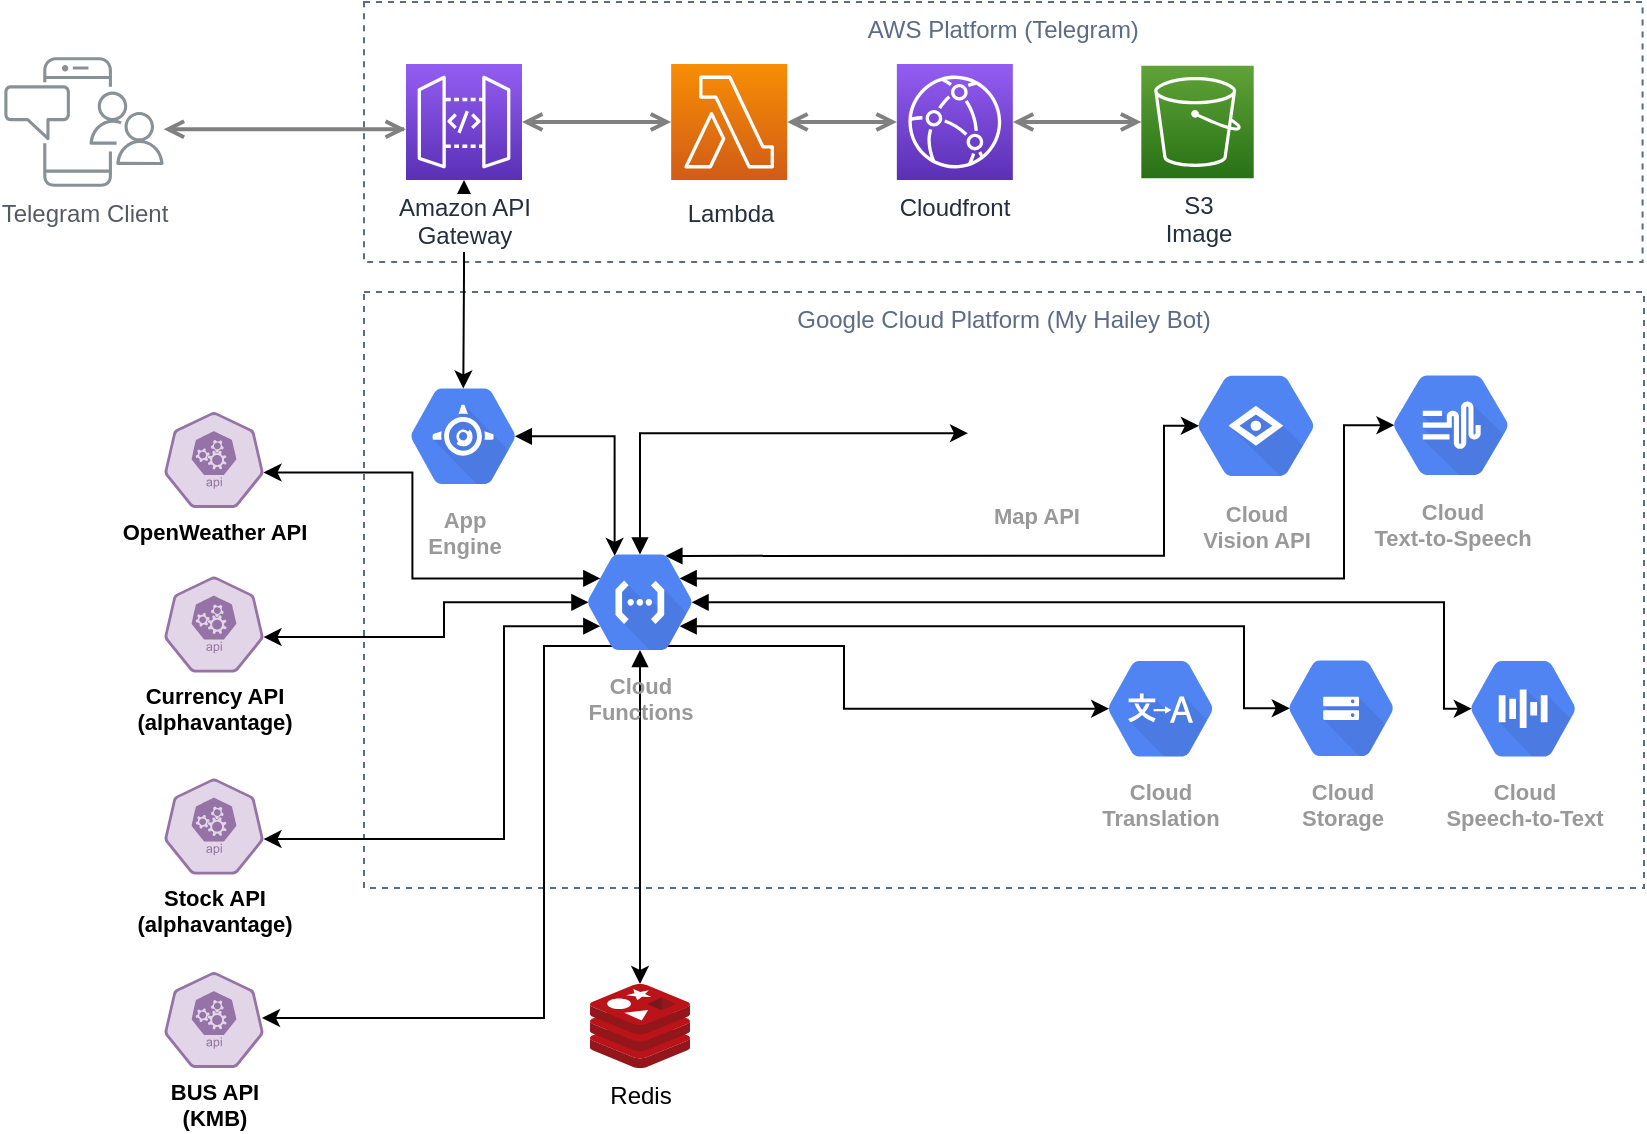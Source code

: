 <mxfile version="12.6.2" type="github"><diagram id="Ht1M8jgEwFfnCIfOTk4-" name="Page-1"><mxGraphModel dx="1654" dy="704" grid="1" gridSize="10" guides="1" tooltips="1" connect="1" arrows="1" fold="1" page="1" pageScale="1" pageWidth="1169" pageHeight="827" math="0" shadow="0"><root><mxCell id="0"/><mxCell id="1" parent="0"/><mxCell id="HC0jMLrDQDKYRqU0IUTr-76" value="Google Cloud Platform (My Hailey Bot)" style="fillColor=none;strokeColor=#5A6C86;dashed=1;verticalAlign=top;fontStyle=0;fontColor=#5A6C86;" vertex="1" parent="1"><mxGeometry x="200" y="170" width="640" height="298" as="geometry"/></mxCell><mxCell id="HC0jMLrDQDKYRqU0IUTr-74" value="AWS Platform (Telegram)" style="fillColor=none;strokeColor=#5A6C86;dashed=1;verticalAlign=top;fontStyle=0;fontColor=#5A6C86;" vertex="1" parent="1"><mxGeometry x="200" y="25" width="639.29" height="130" as="geometry"/></mxCell><mxCell id="UEzPUAAOIrF-is8g5C7q-127" style="edgeStyle=orthogonalEdgeStyle;rounded=0;orthogonalLoop=1;jettySize=auto;html=1;startArrow=open;startFill=0;endArrow=open;endFill=0;strokeWidth=2;strokeColor=#808080;" parent="1" source="UEzPUAAOIrF-is8g5C7q-110" target="UEzPUAAOIrF-is8g5C7q-114" edge="1"><mxGeometry relative="1" as="geometry"><Array as="points"><mxPoint x="220" y="88.6"/><mxPoint x="220" y="88.6"/></Array></mxGeometry></mxCell><mxCell id="UEzPUAAOIrF-is8g5C7q-110" value="Telegram Client" style="outlineConnect=0;gradientColor=none;fontColor=#545B64;strokeColor=none;fillColor=#879196;dashed=0;verticalLabelPosition=bottom;verticalAlign=top;align=center;html=1;fontSize=12;fontStyle=0;aspect=fixed;shape=mxgraph.aws4.illustration_notification;pointerEvents=1;labelBackgroundColor=#ffffff;" parent="1" vertex="1"><mxGeometry x="20" y="52.6" width="80" height="64.8" as="geometry"/></mxCell><mxCell id="HC0jMLrDQDKYRqU0IUTr-7" value="Cloud&#10;Storage" style="html=1;fillColor=#5184F3;strokeColor=none;verticalAlign=top;labelPosition=center;verticalLabelPosition=bottom;align=center;spacingTop=-6;fontSize=11;fontStyle=1;fontColor=#999999;shape=mxgraph.gcp2.hexIcon;prIcon=cloud_storage" vertex="1" parent="1"><mxGeometry x="649" y="343" width="79.285" height="70.275" as="geometry"/></mxCell><mxCell id="HC0jMLrDQDKYRqU0IUTr-9" value="Cloud&#10;Vision API" style="html=1;fillColor=#5184F3;strokeColor=none;verticalAlign=top;labelPosition=center;verticalLabelPosition=bottom;align=center;spacingTop=-6;fontSize=11;fontStyle=1;fontColor=#999999;shape=mxgraph.gcp2.hexIcon;prIcon=cloud_vision_api" vertex="1" parent="1"><mxGeometry x="602.07" y="200.0" width="87.93" height="73.83" as="geometry"/></mxCell><mxCell id="HC0jMLrDQDKYRqU0IUTr-10" value="Cloud&#10;Speech-to-Text" style="html=1;fillColor=#5184F3;strokeColor=none;verticalAlign=top;labelPosition=center;verticalLabelPosition=bottom;align=center;spacingTop=-6;fontSize=11;fontStyle=1;fontColor=#999999;shape=mxgraph.gcp2.hexIcon;prIcon=cloud_speech_api" vertex="1" parent="1"><mxGeometry x="740.004" y="343.222" width="79.285" height="70.275" as="geometry"/></mxCell><mxCell id="HC0jMLrDQDKYRqU0IUTr-12" value="Cloud&lt;br&gt;Translation" style="html=1;fillColor=#5184F3;strokeColor=none;verticalAlign=top;labelPosition=center;verticalLabelPosition=bottom;align=center;spacingTop=-6;fontSize=11;fontStyle=1;fontColor=#999999;shape=mxgraph.gcp2.hexIcon;prIcon=cloud_translation_api" vertex="1" parent="1"><mxGeometry x="558.711" y="343.219" width="79.285" height="70.275" as="geometry"/></mxCell><mxCell id="HC0jMLrDQDKYRqU0IUTr-13" value="Cloud&#10;Text-to-Speech" style="html=1;fillColor=#5184F3;strokeColor=none;verticalAlign=top;labelPosition=center;verticalLabelPosition=bottom;align=center;spacingTop=-6;fontSize=11;fontStyle=1;fontColor=#999999;shape=mxgraph.gcp2.hexIcon;prIcon=cloud_text_to_speech" vertex="1" parent="1"><mxGeometry x="700" y="200" width="87" height="73.21" as="geometry"/></mxCell><mxCell id="HC0jMLrDQDKYRqU0IUTr-68" style="edgeStyle=orthogonalEdgeStyle;rounded=0;orthogonalLoop=1;jettySize=auto;html=1;exitX=0.825;exitY=0.5;exitDx=0;exitDy=0;exitPerimeter=0;entryX=0.34;entryY=0.17;entryDx=0;entryDy=0;entryPerimeter=0;startArrow=block;startFill=1;" edge="1" parent="1" source="HC0jMLrDQDKYRqU0IUTr-17" target="HC0jMLrDQDKYRqU0IUTr-18"><mxGeometry relative="1" as="geometry"/></mxCell><mxCell id="HC0jMLrDQDKYRqU0IUTr-17" value="App&#10;Engine" style="html=1;fillColor=#5184F3;strokeColor=none;verticalAlign=top;labelPosition=center;verticalLabelPosition=bottom;align=center;spacingTop=-6;fontSize=11;fontStyle=1;fontColor=#999999;shape=mxgraph.gcp2.hexIcon;prIcon=app_engine" vertex="1" parent="1"><mxGeometry x="210.0" y="207.004" width="79.285" height="70.275" as="geometry"/></mxCell><mxCell id="HC0jMLrDQDKYRqU0IUTr-36" style="edgeStyle=orthogonalEdgeStyle;rounded=0;orthogonalLoop=1;jettySize=auto;html=1;exitX=0.66;exitY=0.17;exitDx=0;exitDy=0;exitPerimeter=0;entryX=0.175;entryY=0.5;entryDx=0;entryDy=0;entryPerimeter=0;startArrow=block;startFill=1;" edge="1" parent="1" source="HC0jMLrDQDKYRqU0IUTr-18" target="HC0jMLrDQDKYRqU0IUTr-9"><mxGeometry relative="1" as="geometry"><Array as="points"><mxPoint x="600" y="302"/><mxPoint x="600" y="237"/></Array></mxGeometry></mxCell><mxCell id="HC0jMLrDQDKYRqU0IUTr-37" style="edgeStyle=orthogonalEdgeStyle;rounded=0;orthogonalLoop=1;jettySize=auto;html=1;exitX=0.825;exitY=0.5;exitDx=0;exitDy=0;exitPerimeter=0;entryX=0.175;entryY=0.5;entryDx=0;entryDy=0;entryPerimeter=0;startArrow=block;startFill=1;" edge="1" parent="1" source="HC0jMLrDQDKYRqU0IUTr-18" target="HC0jMLrDQDKYRqU0IUTr-10"><mxGeometry relative="1" as="geometry"><Array as="points"><mxPoint x="740" y="325"/><mxPoint x="740" y="378"/></Array></mxGeometry></mxCell><mxCell id="HC0jMLrDQDKYRqU0IUTr-38" style="edgeStyle=orthogonalEdgeStyle;rounded=0;orthogonalLoop=1;jettySize=auto;html=1;exitX=0.75;exitY=0.33;exitDx=0;exitDy=0;exitPerimeter=0;entryX=0.175;entryY=0.5;entryDx=0;entryDy=0;entryPerimeter=0;startArrow=block;startFill=1;" edge="1" parent="1" source="HC0jMLrDQDKYRqU0IUTr-18" target="HC0jMLrDQDKYRqU0IUTr-13"><mxGeometry relative="1" as="geometry"><Array as="points"><mxPoint x="690" y="313"/><mxPoint x="690" y="237"/></Array></mxGeometry></mxCell><mxCell id="HC0jMLrDQDKYRqU0IUTr-39" style="edgeStyle=orthogonalEdgeStyle;rounded=0;orthogonalLoop=1;jettySize=auto;html=1;exitX=0.66;exitY=0.83;exitDx=0;exitDy=0;exitPerimeter=0;entryX=0.175;entryY=0.5;entryDx=0;entryDy=0;entryPerimeter=0;startArrow=block;startFill=1;" edge="1" parent="1" source="HC0jMLrDQDKYRqU0IUTr-18" target="HC0jMLrDQDKYRqU0IUTr-12"><mxGeometry relative="1" as="geometry"><Array as="points"><mxPoint x="350" y="347"/><mxPoint x="440" y="347"/><mxPoint x="440" y="379"/></Array></mxGeometry></mxCell><mxCell id="HC0jMLrDQDKYRqU0IUTr-40" style="edgeStyle=orthogonalEdgeStyle;rounded=0;orthogonalLoop=1;jettySize=auto;html=1;exitX=0.75;exitY=0.67;exitDx=0;exitDy=0;exitPerimeter=0;entryX=0.175;entryY=0.5;entryDx=0;entryDy=0;entryPerimeter=0;startArrow=block;startFill=1;" edge="1" parent="1" source="HC0jMLrDQDKYRqU0IUTr-18" target="HC0jMLrDQDKYRqU0IUTr-7"><mxGeometry relative="1" as="geometry"><Array as="points"><mxPoint x="640" y="337"/><mxPoint x="640" y="378"/></Array></mxGeometry></mxCell><mxCell id="HC0jMLrDQDKYRqU0IUTr-52" style="edgeStyle=orthogonalEdgeStyle;rounded=0;orthogonalLoop=1;jettySize=auto;html=1;exitX=0.5;exitY=0.84;exitDx=0;exitDy=0;exitPerimeter=0;startArrow=block;startFill=1;" edge="1" parent="1" source="HC0jMLrDQDKYRqU0IUTr-18" target="HC0jMLrDQDKYRqU0IUTr-50"><mxGeometry relative="1" as="geometry"><Array as="points"><mxPoint x="338" y="430"/><mxPoint x="338" y="430"/></Array></mxGeometry></mxCell><mxCell id="HC0jMLrDQDKYRqU0IUTr-43" value="Map API" style="shape=image;html=1;verticalAlign=top;verticalLabelPosition=bottom;imageAspect=0;aspect=fixed;image=https://cdn4.iconfinder.com/data/icons/small-n-flat/24/map-128.png;fontSize=11;fontColor=#999999;fontStyle=1;strokeColor=none;fillColor=#5184F3;spacingTop=-6;" vertex="1" parent="1"><mxGeometry x="502" y="206.6" width="68" height="68" as="geometry"/></mxCell><mxCell id="HC0jMLrDQDKYRqU0IUTr-50" value="Redis" style="aspect=fixed;html=1;points=[];align=center;image;fontSize=12;image=img/lib/mscae/Cache_Redis_Product.svg;" vertex="1" parent="1"><mxGeometry x="313" y="516" width="50" height="42" as="geometry"/></mxCell><mxCell id="UEzPUAAOIrF-is8g5C7q-113" value="Lambda" style="outlineConnect=0;fontColor=#232F3E;gradientColor=#F78E04;gradientDirection=north;fillColor=#D05C17;strokeColor=#ffffff;dashed=0;verticalLabelPosition=bottom;verticalAlign=top;align=center;html=1;fontSize=12;fontStyle=0;aspect=fixed;shape=mxgraph.aws4.resourceIcon;resIcon=mxgraph.aws4.lambda;labelBackgroundColor=#ffffff;spacingTop=3;" parent="1" vertex="1"><mxGeometry x="353.582" y="56.0" width="58" height="58" as="geometry"/></mxCell><mxCell id="HC0jMLrDQDKYRqU0IUTr-80" style="edgeStyle=orthogonalEdgeStyle;rounded=0;orthogonalLoop=1;jettySize=auto;html=1;entryX=0.5;entryY=0.16;entryDx=0;entryDy=0;entryPerimeter=0;startArrow=block;startFill=1;" edge="1" parent="1" source="UEzPUAAOIrF-is8g5C7q-114" target="HC0jMLrDQDKYRqU0IUTr-17"><mxGeometry relative="1" as="geometry"/></mxCell><mxCell id="UEzPUAAOIrF-is8g5C7q-114" value="Amazon API&lt;br&gt;Gateway&lt;br&gt;" style="outlineConnect=0;fontColor=#232F3E;gradientColor=#945DF2;gradientDirection=north;fillColor=#5A30B5;strokeColor=#ffffff;dashed=0;verticalLabelPosition=bottom;verticalAlign=top;align=center;html=1;fontSize=12;fontStyle=0;aspect=fixed;shape=mxgraph.aws4.resourceIcon;resIcon=mxgraph.aws4.api_gateway;labelBackgroundColor=#ffffff;" parent="1" vertex="1"><mxGeometry x="221.0" y="56.0" width="58" height="58" as="geometry"/></mxCell><mxCell id="HC0jMLrDQDKYRqU0IUTr-20" value="S3&lt;br&gt;Image" style="outlineConnect=0;fontColor=#232F3E;gradientColor=#60A337;gradientDirection=north;fillColor=#277116;strokeColor=#ffffff;dashed=0;verticalLabelPosition=bottom;verticalAlign=top;align=center;html=1;fontSize=12;fontStyle=0;aspect=fixed;shape=mxgraph.aws4.resourceIcon;resIcon=mxgraph.aws4.s3;" vertex="1" parent="1"><mxGeometry x="588.66" y="56.9" width="56.2" height="56.2" as="geometry"/></mxCell><mxCell id="HC0jMLrDQDKYRqU0IUTr-22" value="Cloudfront" style="outlineConnect=0;fontColor=#232F3E;gradientColor=#945DF2;gradientDirection=north;fillColor=#5A30B5;strokeColor=#ffffff;dashed=0;verticalLabelPosition=bottom;verticalAlign=top;align=center;html=1;fontSize=12;fontStyle=0;aspect=fixed;shape=mxgraph.aws4.resourceIcon;resIcon=mxgraph.aws4.cloudfront;" vertex="1" parent="1"><mxGeometry x="466.418" y="56.0" width="58" height="58" as="geometry"/></mxCell><mxCell id="UEzPUAAOIrF-is8g5C7q-126" style="edgeStyle=orthogonalEdgeStyle;rounded=0;orthogonalLoop=1;jettySize=auto;html=1;startArrow=open;startFill=0;endArrow=open;endFill=0;strokeWidth=2;strokeColor=#808080;" parent="1" source="UEzPUAAOIrF-is8g5C7q-113" target="UEzPUAAOIrF-is8g5C7q-114" edge="1"><mxGeometry relative="1" as="geometry"/></mxCell><mxCell id="HC0jMLrDQDKYRqU0IUTr-26" style="rounded=0;orthogonalLoop=1;jettySize=auto;html=1;startArrow=open;startFill=0;strokeColor=#808080;strokeWidth=2;endFill=0;endArrow=open;" edge="1" parent="1" source="UEzPUAAOIrF-is8g5C7q-113" target="HC0jMLrDQDKYRqU0IUTr-22"><mxGeometry relative="1" as="geometry"/></mxCell><mxCell id="HC0jMLrDQDKYRqU0IUTr-27" value="" style="edgeStyle=orthogonalEdgeStyle;rounded=0;orthogonalLoop=1;jettySize=auto;html=1;strokeColor=#808080;strokeWidth=2;endFill=0;endArrow=open;startFill=0;startArrow=open;" edge="1" parent="1" source="HC0jMLrDQDKYRqU0IUTr-22" target="HC0jMLrDQDKYRqU0IUTr-20"><mxGeometry relative="1" as="geometry"/></mxCell><mxCell id="HC0jMLrDQDKYRqU0IUTr-59" value="&lt;br&gt;&lt;br&gt;&lt;br&gt;&lt;br&gt;OpenWeather API" style="html=1;whitespace=wrap;fillColor=#e1d5e7;strokeColor=#9673a6;points=[[0.005,0.63,0],[0.1,0.2,0],[0.9,0.2,0],[0.5,0,0],[0.995,0.63,0],[0.72,0.99,0],[0.5,1,0],[0.28,0.99,0]];shape=mxgraph.kubernetes.icon;prIcon=api;fontSize=11;fontStyle=1;verticalAlign=top;spacingTop=-6;" vertex="1" parent="1"><mxGeometry x="100" y="230.0" width="50" height="48" as="geometry"/></mxCell><mxCell id="HC0jMLrDQDKYRqU0IUTr-62" value="&lt;br&gt;&lt;br&gt;&lt;br&gt;&lt;br&gt;Currency API&lt;br&gt;(alphavantage)" style="html=1;whitespace=wrap;fillColor=#e1d5e7;strokeColor=#9673a6;points=[[0.005,0.63,0],[0.1,0.2,0],[0.9,0.2,0],[0.5,0,0],[0.995,0.63,0],[0.72,0.99,0],[0.5,1,0],[0.28,0.99,0]];shape=mxgraph.kubernetes.icon;prIcon=api;fontSize=11;fontStyle=1;verticalAlign=top;spacingTop=-6;" vertex="1" parent="1"><mxGeometry x="100" y="312.27" width="50" height="48" as="geometry"/></mxCell><mxCell id="HC0jMLrDQDKYRqU0IUTr-63" value="&lt;br&gt;&lt;br&gt;&lt;br&gt;&lt;br&gt;Stock API&lt;br&gt;(alphavantage)" style="html=1;whitespace=wrap;fillColor=#e1d5e7;strokeColor=#9673a6;points=[[0.005,0.63,0],[0.1,0.2,0],[0.9,0.2,0],[0.5,0,0],[0.995,0.63,0],[0.72,0.99,0],[0.5,1,0],[0.28,0.99,0]];shape=mxgraph.kubernetes.icon;prIcon=api;fontSize=11;fontStyle=1;verticalAlign=top;spacingTop=-6;" vertex="1" parent="1"><mxGeometry x="100" y="413.28" width="50" height="48" as="geometry"/></mxCell><mxCell id="HC0jMLrDQDKYRqU0IUTr-67" style="edgeStyle=orthogonalEdgeStyle;rounded=0;orthogonalLoop=1;jettySize=auto;html=1;exitX=0.5;exitY=0.16;exitDx=0;exitDy=0;exitPerimeter=0;entryX=0;entryY=0.5;entryDx=0;entryDy=0;startArrow=block;startFill=1;" edge="1" parent="1" source="HC0jMLrDQDKYRqU0IUTr-18" target="HC0jMLrDQDKYRqU0IUTr-43"><mxGeometry relative="1" as="geometry"><Array as="points"><mxPoint x="338" y="241"/></Array></mxGeometry></mxCell><mxCell id="HC0jMLrDQDKYRqU0IUTr-70" style="edgeStyle=orthogonalEdgeStyle;rounded=0;orthogonalLoop=1;jettySize=auto;html=1;exitX=0.25;exitY=0.33;exitDx=0;exitDy=0;exitPerimeter=0;entryX=0.995;entryY=0.63;entryDx=0;entryDy=0;entryPerimeter=0;startArrow=block;startFill=1;" edge="1" parent="1" source="HC0jMLrDQDKYRqU0IUTr-18" target="HC0jMLrDQDKYRqU0IUTr-59"><mxGeometry relative="1" as="geometry"/></mxCell><mxCell id="HC0jMLrDQDKYRqU0IUTr-71" style="edgeStyle=orthogonalEdgeStyle;rounded=0;orthogonalLoop=1;jettySize=auto;html=1;exitX=0.175;exitY=0.5;exitDx=0;exitDy=0;exitPerimeter=0;entryX=0.995;entryY=0.63;entryDx=0;entryDy=0;entryPerimeter=0;startArrow=block;startFill=1;" edge="1" parent="1" source="HC0jMLrDQDKYRqU0IUTr-18" target="HC0jMLrDQDKYRqU0IUTr-62"><mxGeometry relative="1" as="geometry"><Array as="points"><mxPoint x="240" y="325"/><mxPoint x="240" y="343"/></Array></mxGeometry></mxCell><mxCell id="HC0jMLrDQDKYRqU0IUTr-72" style="edgeStyle=orthogonalEdgeStyle;rounded=0;orthogonalLoop=1;jettySize=auto;html=1;exitX=0.25;exitY=0.67;exitDx=0;exitDy=0;exitPerimeter=0;entryX=0.995;entryY=0.63;entryDx=0;entryDy=0;entryPerimeter=0;startArrow=block;startFill=1;" edge="1" parent="1" source="HC0jMLrDQDKYRqU0IUTr-18" target="HC0jMLrDQDKYRqU0IUTr-63"><mxGeometry relative="1" as="geometry"><Array as="points"><mxPoint x="270" y="337"/><mxPoint x="270" y="443"/></Array></mxGeometry></mxCell><mxCell id="HC0jMLrDQDKYRqU0IUTr-73" style="edgeStyle=orthogonalEdgeStyle;rounded=0;orthogonalLoop=1;jettySize=auto;html=1;exitX=0.34;exitY=0.83;exitDx=0;exitDy=0;exitPerimeter=0;entryX=0.98;entryY=0.479;entryDx=0;entryDy=0;entryPerimeter=0;startArrow=block;startFill=1;" edge="1" parent="1" source="HC0jMLrDQDKYRqU0IUTr-18" target="HC0jMLrDQDKYRqU0IUTr-65"><mxGeometry relative="1" as="geometry"><Array as="points"><mxPoint x="326" y="347"/><mxPoint x="290" y="347"/><mxPoint x="290" y="533"/></Array></mxGeometry></mxCell><mxCell id="HC0jMLrDQDKYRqU0IUTr-18" value="Cloud&#10;Functions" style="html=1;fillColor=#5184F3;strokeColor=none;verticalAlign=top;labelPosition=center;verticalLabelPosition=bottom;align=center;spacingTop=-6;fontSize=11;fontStyle=1;fontColor=#999999;shape=mxgraph.gcp2.hexIcon;prIcon=cloud_functions" vertex="1" parent="1"><mxGeometry x="298.353" y="289.998" width="79.285" height="70.275" as="geometry"/></mxCell><mxCell id="HC0jMLrDQDKYRqU0IUTr-65" value="&lt;br&gt;&lt;br&gt;&lt;br&gt;&lt;br&gt;BUS API&lt;br&gt;(KMB)" style="html=1;whitespace=wrap;fillColor=#e1d5e7;strokeColor=#9673a6;points=[[0.005,0.63,0],[0.1,0.2,0],[0.9,0.2,0],[0.5,0,0],[0.995,0.63,0],[0.72,0.99,0],[0.5,1,0],[0.28,0.99,0]];shape=mxgraph.kubernetes.icon;prIcon=api;fontSize=11;fontStyle=1;verticalAlign=top;spacingTop=-6;" vertex="1" parent="1"><mxGeometry x="100" y="510" width="50" height="48" as="geometry"/></mxCell></root></mxGraphModel></diagram></mxfile>